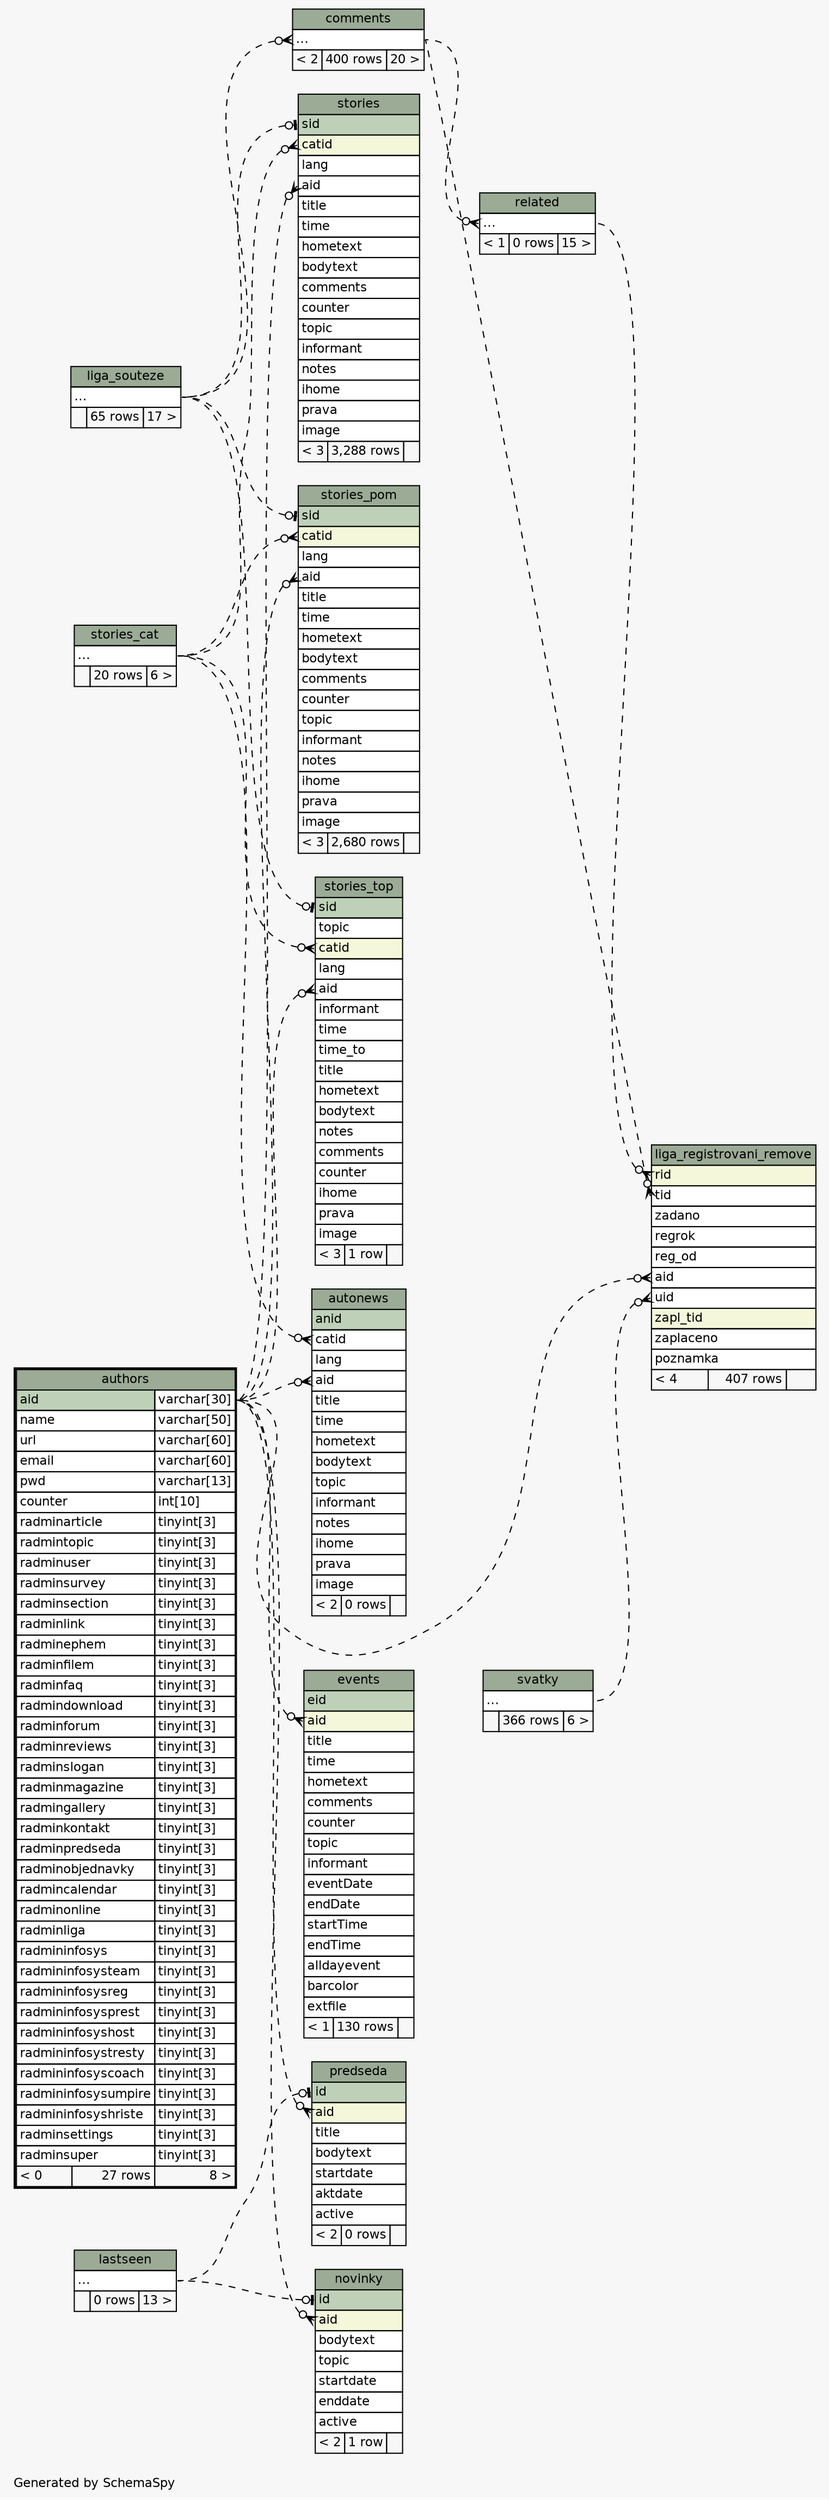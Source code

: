 // dot 2.38.0 on Mac OS X 10.9.4
// SchemaSpy rev 590
digraph "impliedTwoDegreesRelationshipsDiagram" {
  graph [
    rankdir="RL"
    bgcolor="#f7f7f7"
    label="\nGenerated by SchemaSpy"
    labeljust="l"
    nodesep="0.18"
    ranksep="0.46"
    fontname="Helvetica"
    fontsize="11"
  ];
  node [
    fontname="Helvetica"
    fontsize="11"
    shape="plaintext"
  ];
  edge [
    arrowsize="0.8"
  ];
  "autonews":"aid":w -> "authors":"aid.type":e [arrowhead=none dir=back arrowtail=crowodot style=dashed];
  "autonews":"catid":w -> "stories_cat":"elipses":e [arrowhead=none dir=back arrowtail=crowodot style=dashed];
  "comments":"elipses":w -> "liga_souteze":"elipses":e [arrowhead=none dir=back arrowtail=crowodot style=dashed];
  "events":"aid":w -> "authors":"aid.type":e [arrowhead=none dir=back arrowtail=crowodot style=dashed];
  "liga_registrovani_remove":"aid":w -> "authors":"aid.type":e [arrowhead=none dir=back arrowtail=crowodot style=dashed];
  "liga_registrovani_remove":"rid":w -> "related":"elipses":e [arrowhead=none dir=back arrowtail=crowodot style=dashed];
  "liga_registrovani_remove":"tid":w -> "comments":"elipses":e [arrowhead=none dir=back arrowtail=crowodot style=dashed];
  "liga_registrovani_remove":"uid":w -> "svatky":"elipses":e [arrowhead=none dir=back arrowtail=crowodot style=dashed];
  "novinky":"aid":w -> "authors":"aid.type":e [arrowhead=none dir=back arrowtail=crowodot style=dashed];
  "novinky":"id":w -> "lastseen":"elipses":e [arrowhead=none dir=back arrowtail=teeodot style=dashed];
  "predseda":"aid":w -> "authors":"aid.type":e [arrowhead=none dir=back arrowtail=crowodot style=dashed];
  "predseda":"id":w -> "lastseen":"elipses":e [arrowhead=none dir=back arrowtail=teeodot style=dashed];
  "related":"elipses":w -> "comments":"elipses":e [arrowhead=none dir=back arrowtail=crowodot style=dashed];
  "stories":"aid":w -> "authors":"aid.type":e [arrowhead=none dir=back arrowtail=crowodot style=dashed];
  "stories":"catid":w -> "stories_cat":"elipses":e [arrowhead=none dir=back arrowtail=crowodot style=dashed];
  "stories":"sid":w -> "liga_souteze":"elipses":e [arrowhead=none dir=back arrowtail=teeodot style=dashed];
  "stories_pom":"aid":w -> "authors":"aid.type":e [arrowhead=none dir=back arrowtail=crowodot style=dashed];
  "stories_pom":"catid":w -> "stories_cat":"elipses":e [arrowhead=none dir=back arrowtail=crowodot style=dashed];
  "stories_pom":"sid":w -> "liga_souteze":"elipses":e [arrowhead=none dir=back arrowtail=teeodot style=dashed];
  "stories_top":"aid":w -> "authors":"aid.type":e [arrowhead=none dir=back arrowtail=crowodot style=dashed];
  "stories_top":"catid":w -> "stories_cat":"elipses":e [arrowhead=none dir=back arrowtail=crowodot style=dashed];
  "stories_top":"sid":w -> "liga_souteze":"elipses":e [arrowhead=none dir=back arrowtail=teeodot style=dashed];
  "authors" [
    label=<
    <TABLE BORDER="2" CELLBORDER="1" CELLSPACING="0" BGCOLOR="#ffffff">
      <TR><TD COLSPAN="3" BGCOLOR="#9bab96" ALIGN="CENTER">authors</TD></TR>
      <TR><TD PORT="aid" COLSPAN="2" BGCOLOR="#bed1b8" ALIGN="LEFT">aid</TD><TD PORT="aid.type" ALIGN="LEFT">varchar[30]</TD></TR>
      <TR><TD PORT="name" COLSPAN="2" ALIGN="LEFT">name</TD><TD PORT="name.type" ALIGN="LEFT">varchar[50]</TD></TR>
      <TR><TD PORT="url" COLSPAN="2" ALIGN="LEFT">url</TD><TD PORT="url.type" ALIGN="LEFT">varchar[60]</TD></TR>
      <TR><TD PORT="email" COLSPAN="2" ALIGN="LEFT">email</TD><TD PORT="email.type" ALIGN="LEFT">varchar[60]</TD></TR>
      <TR><TD PORT="pwd" COLSPAN="2" ALIGN="LEFT">pwd</TD><TD PORT="pwd.type" ALIGN="LEFT">varchar[13]</TD></TR>
      <TR><TD PORT="counter" COLSPAN="2" ALIGN="LEFT">counter</TD><TD PORT="counter.type" ALIGN="LEFT">int[10]</TD></TR>
      <TR><TD PORT="radminarticle" COLSPAN="2" ALIGN="LEFT">radminarticle</TD><TD PORT="radminarticle.type" ALIGN="LEFT">tinyint[3]</TD></TR>
      <TR><TD PORT="radmintopic" COLSPAN="2" ALIGN="LEFT">radmintopic</TD><TD PORT="radmintopic.type" ALIGN="LEFT">tinyint[3]</TD></TR>
      <TR><TD PORT="radminuser" COLSPAN="2" ALIGN="LEFT">radminuser</TD><TD PORT="radminuser.type" ALIGN="LEFT">tinyint[3]</TD></TR>
      <TR><TD PORT="radminsurvey" COLSPAN="2" ALIGN="LEFT">radminsurvey</TD><TD PORT="radminsurvey.type" ALIGN="LEFT">tinyint[3]</TD></TR>
      <TR><TD PORT="radminsection" COLSPAN="2" ALIGN="LEFT">radminsection</TD><TD PORT="radminsection.type" ALIGN="LEFT">tinyint[3]</TD></TR>
      <TR><TD PORT="radminlink" COLSPAN="2" ALIGN="LEFT">radminlink</TD><TD PORT="radminlink.type" ALIGN="LEFT">tinyint[3]</TD></TR>
      <TR><TD PORT="radminephem" COLSPAN="2" ALIGN="LEFT">radminephem</TD><TD PORT="radminephem.type" ALIGN="LEFT">tinyint[3]</TD></TR>
      <TR><TD PORT="radminfilem" COLSPAN="2" ALIGN="LEFT">radminfilem</TD><TD PORT="radminfilem.type" ALIGN="LEFT">tinyint[3]</TD></TR>
      <TR><TD PORT="radminfaq" COLSPAN="2" ALIGN="LEFT">radminfaq</TD><TD PORT="radminfaq.type" ALIGN="LEFT">tinyint[3]</TD></TR>
      <TR><TD PORT="radmindownload" COLSPAN="2" ALIGN="LEFT">radmindownload</TD><TD PORT="radmindownload.type" ALIGN="LEFT">tinyint[3]</TD></TR>
      <TR><TD PORT="radminforum" COLSPAN="2" ALIGN="LEFT">radminforum</TD><TD PORT="radminforum.type" ALIGN="LEFT">tinyint[3]</TD></TR>
      <TR><TD PORT="radminreviews" COLSPAN="2" ALIGN="LEFT">radminreviews</TD><TD PORT="radminreviews.type" ALIGN="LEFT">tinyint[3]</TD></TR>
      <TR><TD PORT="radminslogan" COLSPAN="2" ALIGN="LEFT">radminslogan</TD><TD PORT="radminslogan.type" ALIGN="LEFT">tinyint[3]</TD></TR>
      <TR><TD PORT="radminmagazine" COLSPAN="2" ALIGN="LEFT">radminmagazine</TD><TD PORT="radminmagazine.type" ALIGN="LEFT">tinyint[3]</TD></TR>
      <TR><TD PORT="radmingallery" COLSPAN="2" ALIGN="LEFT">radmingallery</TD><TD PORT="radmingallery.type" ALIGN="LEFT">tinyint[3]</TD></TR>
      <TR><TD PORT="radminkontakt" COLSPAN="2" ALIGN="LEFT">radminkontakt</TD><TD PORT="radminkontakt.type" ALIGN="LEFT">tinyint[3]</TD></TR>
      <TR><TD PORT="radminpredseda" COLSPAN="2" ALIGN="LEFT">radminpredseda</TD><TD PORT="radminpredseda.type" ALIGN="LEFT">tinyint[3]</TD></TR>
      <TR><TD PORT="radminobjednavky" COLSPAN="2" ALIGN="LEFT">radminobjednavky</TD><TD PORT="radminobjednavky.type" ALIGN="LEFT">tinyint[3]</TD></TR>
      <TR><TD PORT="radmincalendar" COLSPAN="2" ALIGN="LEFT">radmincalendar</TD><TD PORT="radmincalendar.type" ALIGN="LEFT">tinyint[3]</TD></TR>
      <TR><TD PORT="radminonline" COLSPAN="2" ALIGN="LEFT">radminonline</TD><TD PORT="radminonline.type" ALIGN="LEFT">tinyint[3]</TD></TR>
      <TR><TD PORT="radminliga" COLSPAN="2" ALIGN="LEFT">radminliga</TD><TD PORT="radminliga.type" ALIGN="LEFT">tinyint[3]</TD></TR>
      <TR><TD PORT="radmininfosys" COLSPAN="2" ALIGN="LEFT">radmininfosys</TD><TD PORT="radmininfosys.type" ALIGN="LEFT">tinyint[3]</TD></TR>
      <TR><TD PORT="radmininfosysteam" COLSPAN="2" ALIGN="LEFT">radmininfosysteam</TD><TD PORT="radmininfosysteam.type" ALIGN="LEFT">tinyint[3]</TD></TR>
      <TR><TD PORT="radmininfosysreg" COLSPAN="2" ALIGN="LEFT">radmininfosysreg</TD><TD PORT="radmininfosysreg.type" ALIGN="LEFT">tinyint[3]</TD></TR>
      <TR><TD PORT="radmininfosysprest" COLSPAN="2" ALIGN="LEFT">radmininfosysprest</TD><TD PORT="radmininfosysprest.type" ALIGN="LEFT">tinyint[3]</TD></TR>
      <TR><TD PORT="radmininfosyshost" COLSPAN="2" ALIGN="LEFT">radmininfosyshost</TD><TD PORT="radmininfosyshost.type" ALIGN="LEFT">tinyint[3]</TD></TR>
      <TR><TD PORT="radmininfosystresty" COLSPAN="2" ALIGN="LEFT">radmininfosystresty</TD><TD PORT="radmininfosystresty.type" ALIGN="LEFT">tinyint[3]</TD></TR>
      <TR><TD PORT="radmininfosyscoach" COLSPAN="2" ALIGN="LEFT">radmininfosyscoach</TD><TD PORT="radmininfosyscoach.type" ALIGN="LEFT">tinyint[3]</TD></TR>
      <TR><TD PORT="radmininfosysumpire" COLSPAN="2" ALIGN="LEFT">radmininfosysumpire</TD><TD PORT="radmininfosysumpire.type" ALIGN="LEFT">tinyint[3]</TD></TR>
      <TR><TD PORT="radmininfosyshriste" COLSPAN="2" ALIGN="LEFT">radmininfosyshriste</TD><TD PORT="radmininfosyshriste.type" ALIGN="LEFT">tinyint[3]</TD></TR>
      <TR><TD PORT="radminsettings" COLSPAN="2" ALIGN="LEFT">radminsettings</TD><TD PORT="radminsettings.type" ALIGN="LEFT">tinyint[3]</TD></TR>
      <TR><TD PORT="radminsuper" COLSPAN="2" ALIGN="LEFT">radminsuper</TD><TD PORT="radminsuper.type" ALIGN="LEFT">tinyint[3]</TD></TR>
      <TR><TD ALIGN="LEFT" BGCOLOR="#f7f7f7">&lt; 0</TD><TD ALIGN="RIGHT" BGCOLOR="#f7f7f7">27 rows</TD><TD ALIGN="RIGHT" BGCOLOR="#f7f7f7">8 &gt;</TD></TR>
    </TABLE>>
    URL="authors.html"
    tooltip="authors"
  ];
  "autonews" [
    label=<
    <TABLE BORDER="0" CELLBORDER="1" CELLSPACING="0" BGCOLOR="#ffffff">
      <TR><TD COLSPAN="3" BGCOLOR="#9bab96" ALIGN="CENTER">autonews</TD></TR>
      <TR><TD PORT="anid" COLSPAN="3" BGCOLOR="#bed1b8" ALIGN="LEFT">anid</TD></TR>
      <TR><TD PORT="catid" COLSPAN="3" ALIGN="LEFT">catid</TD></TR>
      <TR><TD PORT="lang" COLSPAN="3" ALIGN="LEFT">lang</TD></TR>
      <TR><TD PORT="aid" COLSPAN="3" ALIGN="LEFT">aid</TD></TR>
      <TR><TD PORT="title" COLSPAN="3" ALIGN="LEFT">title</TD></TR>
      <TR><TD PORT="time" COLSPAN="3" ALIGN="LEFT">time</TD></TR>
      <TR><TD PORT="hometext" COLSPAN="3" ALIGN="LEFT">hometext</TD></TR>
      <TR><TD PORT="bodytext" COLSPAN="3" ALIGN="LEFT">bodytext</TD></TR>
      <TR><TD PORT="topic" COLSPAN="3" ALIGN="LEFT">topic</TD></TR>
      <TR><TD PORT="informant" COLSPAN="3" ALIGN="LEFT">informant</TD></TR>
      <TR><TD PORT="notes" COLSPAN="3" ALIGN="LEFT">notes</TD></TR>
      <TR><TD PORT="ihome" COLSPAN="3" ALIGN="LEFT">ihome</TD></TR>
      <TR><TD PORT="prava" COLSPAN="3" ALIGN="LEFT">prava</TD></TR>
      <TR><TD PORT="image" COLSPAN="3" ALIGN="LEFT">image</TD></TR>
      <TR><TD ALIGN="LEFT" BGCOLOR="#f7f7f7">&lt; 2</TD><TD ALIGN="RIGHT" BGCOLOR="#f7f7f7">0 rows</TD><TD ALIGN="RIGHT" BGCOLOR="#f7f7f7">  </TD></TR>
    </TABLE>>
    URL="autonews.html"
    tooltip="autonews"
  ];
  "comments" [
    label=<
    <TABLE BORDER="0" CELLBORDER="1" CELLSPACING="0" BGCOLOR="#ffffff">
      <TR><TD COLSPAN="3" BGCOLOR="#9bab96" ALIGN="CENTER">comments</TD></TR>
      <TR><TD PORT="elipses" COLSPAN="3" ALIGN="LEFT">...</TD></TR>
      <TR><TD ALIGN="LEFT" BGCOLOR="#f7f7f7">&lt; 2</TD><TD ALIGN="RIGHT" BGCOLOR="#f7f7f7">400 rows</TD><TD ALIGN="RIGHT" BGCOLOR="#f7f7f7">20 &gt;</TD></TR>
    </TABLE>>
    URL="comments.html"
    tooltip="comments"
  ];
  "events" [
    label=<
    <TABLE BORDER="0" CELLBORDER="1" CELLSPACING="0" BGCOLOR="#ffffff">
      <TR><TD COLSPAN="3" BGCOLOR="#9bab96" ALIGN="CENTER">events</TD></TR>
      <TR><TD PORT="eid" COLSPAN="3" BGCOLOR="#bed1b8" ALIGN="LEFT">eid</TD></TR>
      <TR><TD PORT="aid" COLSPAN="3" BGCOLOR="#f4f7da" ALIGN="LEFT">aid</TD></TR>
      <TR><TD PORT="title" COLSPAN="3" ALIGN="LEFT">title</TD></TR>
      <TR><TD PORT="time" COLSPAN="3" ALIGN="LEFT">time</TD></TR>
      <TR><TD PORT="hometext" COLSPAN="3" ALIGN="LEFT">hometext</TD></TR>
      <TR><TD PORT="comments" COLSPAN="3" ALIGN="LEFT">comments</TD></TR>
      <TR><TD PORT="counter" COLSPAN="3" ALIGN="LEFT">counter</TD></TR>
      <TR><TD PORT="topic" COLSPAN="3" ALIGN="LEFT">topic</TD></TR>
      <TR><TD PORT="informant" COLSPAN="3" ALIGN="LEFT">informant</TD></TR>
      <TR><TD PORT="eventDate" COLSPAN="3" ALIGN="LEFT">eventDate</TD></TR>
      <TR><TD PORT="endDate" COLSPAN="3" ALIGN="LEFT">endDate</TD></TR>
      <TR><TD PORT="startTime" COLSPAN="3" ALIGN="LEFT">startTime</TD></TR>
      <TR><TD PORT="endTime" COLSPAN="3" ALIGN="LEFT">endTime</TD></TR>
      <TR><TD PORT="alldayevent" COLSPAN="3" ALIGN="LEFT">alldayevent</TD></TR>
      <TR><TD PORT="barcolor" COLSPAN="3" ALIGN="LEFT">barcolor</TD></TR>
      <TR><TD PORT="extfile" COLSPAN="3" ALIGN="LEFT">extfile</TD></TR>
      <TR><TD ALIGN="LEFT" BGCOLOR="#f7f7f7">&lt; 1</TD><TD ALIGN="RIGHT" BGCOLOR="#f7f7f7">130 rows</TD><TD ALIGN="RIGHT" BGCOLOR="#f7f7f7">  </TD></TR>
    </TABLE>>
    URL="events.html"
    tooltip="events"
  ];
  "lastseen" [
    label=<
    <TABLE BORDER="0" CELLBORDER="1" CELLSPACING="0" BGCOLOR="#ffffff">
      <TR><TD COLSPAN="3" BGCOLOR="#9bab96" ALIGN="CENTER">lastseen</TD></TR>
      <TR><TD PORT="elipses" COLSPAN="3" ALIGN="LEFT">...</TD></TR>
      <TR><TD ALIGN="LEFT" BGCOLOR="#f7f7f7">  </TD><TD ALIGN="RIGHT" BGCOLOR="#f7f7f7">0 rows</TD><TD ALIGN="RIGHT" BGCOLOR="#f7f7f7">13 &gt;</TD></TR>
    </TABLE>>
    URL="lastseen.html"
    tooltip="lastseen"
  ];
  "liga_registrovani_remove" [
    label=<
    <TABLE BORDER="0" CELLBORDER="1" CELLSPACING="0" BGCOLOR="#ffffff">
      <TR><TD COLSPAN="3" BGCOLOR="#9bab96" ALIGN="CENTER">liga_registrovani_remove</TD></TR>
      <TR><TD PORT="rid" COLSPAN="3" BGCOLOR="#f4f7da" ALIGN="LEFT">rid</TD></TR>
      <TR><TD PORT="tid" COLSPAN="3" ALIGN="LEFT">tid</TD></TR>
      <TR><TD PORT="zadano" COLSPAN="3" ALIGN="LEFT">zadano</TD></TR>
      <TR><TD PORT="regrok" COLSPAN="3" ALIGN="LEFT">regrok</TD></TR>
      <TR><TD PORT="reg_od" COLSPAN="3" ALIGN="LEFT">reg_od</TD></TR>
      <TR><TD PORT="aid" COLSPAN="3" ALIGN="LEFT">aid</TD></TR>
      <TR><TD PORT="uid" COLSPAN="3" ALIGN="LEFT">uid</TD></TR>
      <TR><TD PORT="zapl_tid" COLSPAN="3" BGCOLOR="#f4f7da" ALIGN="LEFT">zapl_tid</TD></TR>
      <TR><TD PORT="zaplaceno" COLSPAN="3" ALIGN="LEFT">zaplaceno</TD></TR>
      <TR><TD PORT="poznamka" COLSPAN="3" ALIGN="LEFT">poznamka</TD></TR>
      <TR><TD ALIGN="LEFT" BGCOLOR="#f7f7f7">&lt; 4</TD><TD ALIGN="RIGHT" BGCOLOR="#f7f7f7">407 rows</TD><TD ALIGN="RIGHT" BGCOLOR="#f7f7f7">  </TD></TR>
    </TABLE>>
    URL="liga_registrovani_remove.html"
    tooltip="liga_registrovani_remove"
  ];
  "liga_souteze" [
    label=<
    <TABLE BORDER="0" CELLBORDER="1" CELLSPACING="0" BGCOLOR="#ffffff">
      <TR><TD COLSPAN="3" BGCOLOR="#9bab96" ALIGN="CENTER">liga_souteze</TD></TR>
      <TR><TD PORT="elipses" COLSPAN="3" ALIGN="LEFT">...</TD></TR>
      <TR><TD ALIGN="LEFT" BGCOLOR="#f7f7f7">  </TD><TD ALIGN="RIGHT" BGCOLOR="#f7f7f7">65 rows</TD><TD ALIGN="RIGHT" BGCOLOR="#f7f7f7">17 &gt;</TD></TR>
    </TABLE>>
    URL="liga_souteze.html"
    tooltip="liga_souteze"
  ];
  "novinky" [
    label=<
    <TABLE BORDER="0" CELLBORDER="1" CELLSPACING="0" BGCOLOR="#ffffff">
      <TR><TD COLSPAN="3" BGCOLOR="#9bab96" ALIGN="CENTER">novinky</TD></TR>
      <TR><TD PORT="id" COLSPAN="3" BGCOLOR="#bed1b8" ALIGN="LEFT">id</TD></TR>
      <TR><TD PORT="aid" COLSPAN="3" BGCOLOR="#f4f7da" ALIGN="LEFT">aid</TD></TR>
      <TR><TD PORT="bodytext" COLSPAN="3" ALIGN="LEFT">bodytext</TD></TR>
      <TR><TD PORT="topic" COLSPAN="3" ALIGN="LEFT">topic</TD></TR>
      <TR><TD PORT="startdate" COLSPAN="3" ALIGN="LEFT">startdate</TD></TR>
      <TR><TD PORT="enddate" COLSPAN="3" ALIGN="LEFT">enddate</TD></TR>
      <TR><TD PORT="active" COLSPAN="3" ALIGN="LEFT">active</TD></TR>
      <TR><TD ALIGN="LEFT" BGCOLOR="#f7f7f7">&lt; 2</TD><TD ALIGN="RIGHT" BGCOLOR="#f7f7f7">1 row</TD><TD ALIGN="RIGHT" BGCOLOR="#f7f7f7">  </TD></TR>
    </TABLE>>
    URL="novinky.html"
    tooltip="novinky"
  ];
  "predseda" [
    label=<
    <TABLE BORDER="0" CELLBORDER="1" CELLSPACING="0" BGCOLOR="#ffffff">
      <TR><TD COLSPAN="3" BGCOLOR="#9bab96" ALIGN="CENTER">predseda</TD></TR>
      <TR><TD PORT="id" COLSPAN="3" BGCOLOR="#bed1b8" ALIGN="LEFT">id</TD></TR>
      <TR><TD PORT="aid" COLSPAN="3" BGCOLOR="#f4f7da" ALIGN="LEFT">aid</TD></TR>
      <TR><TD PORT="title" COLSPAN="3" ALIGN="LEFT">title</TD></TR>
      <TR><TD PORT="bodytext" COLSPAN="3" ALIGN="LEFT">bodytext</TD></TR>
      <TR><TD PORT="startdate" COLSPAN="3" ALIGN="LEFT">startdate</TD></TR>
      <TR><TD PORT="aktdate" COLSPAN="3" ALIGN="LEFT">aktdate</TD></TR>
      <TR><TD PORT="active" COLSPAN="3" ALIGN="LEFT">active</TD></TR>
      <TR><TD ALIGN="LEFT" BGCOLOR="#f7f7f7">&lt; 2</TD><TD ALIGN="RIGHT" BGCOLOR="#f7f7f7">0 rows</TD><TD ALIGN="RIGHT" BGCOLOR="#f7f7f7">  </TD></TR>
    </TABLE>>
    URL="predseda.html"
    tooltip="predseda"
  ];
  "related" [
    label=<
    <TABLE BORDER="0" CELLBORDER="1" CELLSPACING="0" BGCOLOR="#ffffff">
      <TR><TD COLSPAN="3" BGCOLOR="#9bab96" ALIGN="CENTER">related</TD></TR>
      <TR><TD PORT="elipses" COLSPAN="3" ALIGN="LEFT">...</TD></TR>
      <TR><TD ALIGN="LEFT" BGCOLOR="#f7f7f7">&lt; 1</TD><TD ALIGN="RIGHT" BGCOLOR="#f7f7f7">0 rows</TD><TD ALIGN="RIGHT" BGCOLOR="#f7f7f7">15 &gt;</TD></TR>
    </TABLE>>
    URL="related.html"
    tooltip="related"
  ];
  "stories" [
    label=<
    <TABLE BORDER="0" CELLBORDER="1" CELLSPACING="0" BGCOLOR="#ffffff">
      <TR><TD COLSPAN="3" BGCOLOR="#9bab96" ALIGN="CENTER">stories</TD></TR>
      <TR><TD PORT="sid" COLSPAN="3" BGCOLOR="#bed1b8" ALIGN="LEFT">sid</TD></TR>
      <TR><TD PORT="catid" COLSPAN="3" BGCOLOR="#f4f7da" ALIGN="LEFT">catid</TD></TR>
      <TR><TD PORT="lang" COLSPAN="3" ALIGN="LEFT">lang</TD></TR>
      <TR><TD PORT="aid" COLSPAN="3" ALIGN="LEFT">aid</TD></TR>
      <TR><TD PORT="title" COLSPAN="3" ALIGN="LEFT">title</TD></TR>
      <TR><TD PORT="time" COLSPAN="3" ALIGN="LEFT">time</TD></TR>
      <TR><TD PORT="hometext" COLSPAN="3" ALIGN="LEFT">hometext</TD></TR>
      <TR><TD PORT="bodytext" COLSPAN="3" ALIGN="LEFT">bodytext</TD></TR>
      <TR><TD PORT="comments" COLSPAN="3" ALIGN="LEFT">comments</TD></TR>
      <TR><TD PORT="counter" COLSPAN="3" ALIGN="LEFT">counter</TD></TR>
      <TR><TD PORT="topic" COLSPAN="3" ALIGN="LEFT">topic</TD></TR>
      <TR><TD PORT="informant" COLSPAN="3" ALIGN="LEFT">informant</TD></TR>
      <TR><TD PORT="notes" COLSPAN="3" ALIGN="LEFT">notes</TD></TR>
      <TR><TD PORT="ihome" COLSPAN="3" ALIGN="LEFT">ihome</TD></TR>
      <TR><TD PORT="prava" COLSPAN="3" ALIGN="LEFT">prava</TD></TR>
      <TR><TD PORT="image" COLSPAN="3" ALIGN="LEFT">image</TD></TR>
      <TR><TD ALIGN="LEFT" BGCOLOR="#f7f7f7">&lt; 3</TD><TD ALIGN="RIGHT" BGCOLOR="#f7f7f7">3,288 rows</TD><TD ALIGN="RIGHT" BGCOLOR="#f7f7f7">  </TD></TR>
    </TABLE>>
    URL="stories.html"
    tooltip="stories"
  ];
  "stories_cat" [
    label=<
    <TABLE BORDER="0" CELLBORDER="1" CELLSPACING="0" BGCOLOR="#ffffff">
      <TR><TD COLSPAN="3" BGCOLOR="#9bab96" ALIGN="CENTER">stories_cat</TD></TR>
      <TR><TD PORT="elipses" COLSPAN="3" ALIGN="LEFT">...</TD></TR>
      <TR><TD ALIGN="LEFT" BGCOLOR="#f7f7f7">  </TD><TD ALIGN="RIGHT" BGCOLOR="#f7f7f7">20 rows</TD><TD ALIGN="RIGHT" BGCOLOR="#f7f7f7">6 &gt;</TD></TR>
    </TABLE>>
    URL="stories_cat.html"
    tooltip="stories_cat"
  ];
  "stories_pom" [
    label=<
    <TABLE BORDER="0" CELLBORDER="1" CELLSPACING="0" BGCOLOR="#ffffff">
      <TR><TD COLSPAN="3" BGCOLOR="#9bab96" ALIGN="CENTER">stories_pom</TD></TR>
      <TR><TD PORT="sid" COLSPAN="3" BGCOLOR="#bed1b8" ALIGN="LEFT">sid</TD></TR>
      <TR><TD PORT="catid" COLSPAN="3" BGCOLOR="#f4f7da" ALIGN="LEFT">catid</TD></TR>
      <TR><TD PORT="lang" COLSPAN="3" ALIGN="LEFT">lang</TD></TR>
      <TR><TD PORT="aid" COLSPAN="3" ALIGN="LEFT">aid</TD></TR>
      <TR><TD PORT="title" COLSPAN="3" ALIGN="LEFT">title</TD></TR>
      <TR><TD PORT="time" COLSPAN="3" ALIGN="LEFT">time</TD></TR>
      <TR><TD PORT="hometext" COLSPAN="3" ALIGN="LEFT">hometext</TD></TR>
      <TR><TD PORT="bodytext" COLSPAN="3" ALIGN="LEFT">bodytext</TD></TR>
      <TR><TD PORT="comments" COLSPAN="3" ALIGN="LEFT">comments</TD></TR>
      <TR><TD PORT="counter" COLSPAN="3" ALIGN="LEFT">counter</TD></TR>
      <TR><TD PORT="topic" COLSPAN="3" ALIGN="LEFT">topic</TD></TR>
      <TR><TD PORT="informant" COLSPAN="3" ALIGN="LEFT">informant</TD></TR>
      <TR><TD PORT="notes" COLSPAN="3" ALIGN="LEFT">notes</TD></TR>
      <TR><TD PORT="ihome" COLSPAN="3" ALIGN="LEFT">ihome</TD></TR>
      <TR><TD PORT="prava" COLSPAN="3" ALIGN="LEFT">prava</TD></TR>
      <TR><TD PORT="image" COLSPAN="3" ALIGN="LEFT">image</TD></TR>
      <TR><TD ALIGN="LEFT" BGCOLOR="#f7f7f7">&lt; 3</TD><TD ALIGN="RIGHT" BGCOLOR="#f7f7f7">2,680 rows</TD><TD ALIGN="RIGHT" BGCOLOR="#f7f7f7">  </TD></TR>
    </TABLE>>
    URL="stories_pom.html"
    tooltip="stories_pom"
  ];
  "stories_top" [
    label=<
    <TABLE BORDER="0" CELLBORDER="1" CELLSPACING="0" BGCOLOR="#ffffff">
      <TR><TD COLSPAN="3" BGCOLOR="#9bab96" ALIGN="CENTER">stories_top</TD></TR>
      <TR><TD PORT="sid" COLSPAN="3" BGCOLOR="#bed1b8" ALIGN="LEFT">sid</TD></TR>
      <TR><TD PORT="topic" COLSPAN="3" ALIGN="LEFT">topic</TD></TR>
      <TR><TD PORT="catid" COLSPAN="3" BGCOLOR="#f4f7da" ALIGN="LEFT">catid</TD></TR>
      <TR><TD PORT="lang" COLSPAN="3" ALIGN="LEFT">lang</TD></TR>
      <TR><TD PORT="aid" COLSPAN="3" ALIGN="LEFT">aid</TD></TR>
      <TR><TD PORT="informant" COLSPAN="3" ALIGN="LEFT">informant</TD></TR>
      <TR><TD PORT="time" COLSPAN="3" ALIGN="LEFT">time</TD></TR>
      <TR><TD PORT="time_to" COLSPAN="3" ALIGN="LEFT">time_to</TD></TR>
      <TR><TD PORT="title" COLSPAN="3" ALIGN="LEFT">title</TD></TR>
      <TR><TD PORT="hometext" COLSPAN="3" ALIGN="LEFT">hometext</TD></TR>
      <TR><TD PORT="bodytext" COLSPAN="3" ALIGN="LEFT">bodytext</TD></TR>
      <TR><TD PORT="notes" COLSPAN="3" ALIGN="LEFT">notes</TD></TR>
      <TR><TD PORT="comments" COLSPAN="3" ALIGN="LEFT">comments</TD></TR>
      <TR><TD PORT="counter" COLSPAN="3" ALIGN="LEFT">counter</TD></TR>
      <TR><TD PORT="ihome" COLSPAN="3" ALIGN="LEFT">ihome</TD></TR>
      <TR><TD PORT="prava" COLSPAN="3" ALIGN="LEFT">prava</TD></TR>
      <TR><TD PORT="image" COLSPAN="3" ALIGN="LEFT">image</TD></TR>
      <TR><TD ALIGN="LEFT" BGCOLOR="#f7f7f7">&lt; 3</TD><TD ALIGN="RIGHT" BGCOLOR="#f7f7f7">1 row</TD><TD ALIGN="RIGHT" BGCOLOR="#f7f7f7">  </TD></TR>
    </TABLE>>
    URL="stories_top.html"
    tooltip="stories_top"
  ];
  "svatky" [
    label=<
    <TABLE BORDER="0" CELLBORDER="1" CELLSPACING="0" BGCOLOR="#ffffff">
      <TR><TD COLSPAN="3" BGCOLOR="#9bab96" ALIGN="CENTER">svatky</TD></TR>
      <TR><TD PORT="elipses" COLSPAN="3" ALIGN="LEFT">...</TD></TR>
      <TR><TD ALIGN="LEFT" BGCOLOR="#f7f7f7">  </TD><TD ALIGN="RIGHT" BGCOLOR="#f7f7f7">366 rows</TD><TD ALIGN="RIGHT" BGCOLOR="#f7f7f7">6 &gt;</TD></TR>
    </TABLE>>
    URL="svatky.html"
    tooltip="svatky"
  ];
}
